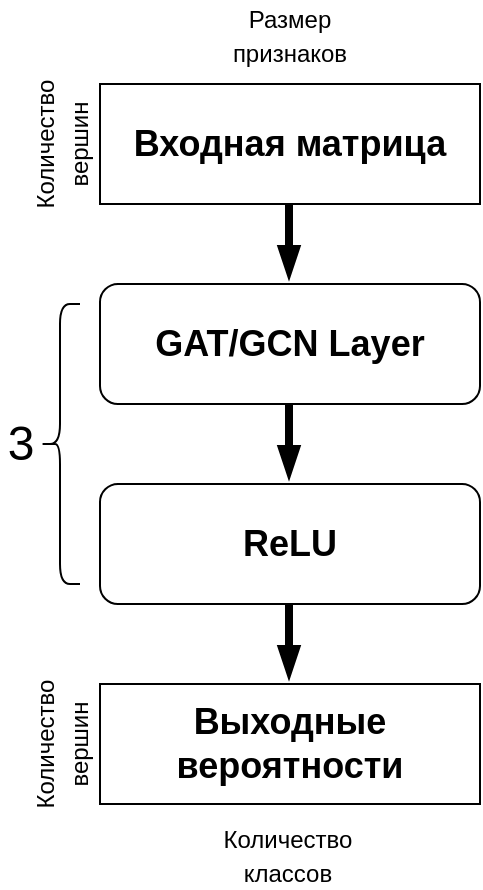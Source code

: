 <mxfile version="18.1.2" type="github">
  <diagram id="AvX04__qSgGKg3P639D8" name="Page-1">
    <mxGraphModel dx="946" dy="646" grid="1" gridSize="10" guides="1" tooltips="1" connect="1" arrows="1" fold="1" page="1" pageScale="1" pageWidth="827" pageHeight="1169" math="0" shadow="0">
      <root>
        <mxCell id="0" />
        <mxCell id="1" parent="0" />
        <mxCell id="4xD7s_jJa2JttrYRMBzY-1" value="&lt;font style=&quot;font-size: 18px;&quot;&gt;&lt;b&gt;Входная матрица&lt;/b&gt;&lt;/font&gt;" style="rounded=0;whiteSpace=wrap;html=1;" vertex="1" parent="1">
          <mxGeometry x="320" y="100" width="190" height="60" as="geometry" />
        </mxCell>
        <mxCell id="4xD7s_jJa2JttrYRMBzY-2" value="" style="endArrow=blockThin;html=1;rounded=0;endSize=6;strokeWidth=4;fillColor=#39434D;endFill=1;" edge="1" parent="1">
          <mxGeometry width="50" height="50" relative="1" as="geometry">
            <mxPoint x="414.5" y="160" as="sourcePoint" />
            <mxPoint x="414.5" y="197" as="targetPoint" />
          </mxGeometry>
        </mxCell>
        <mxCell id="4xD7s_jJa2JttrYRMBzY-3" value="&lt;b&gt;GAT/GCN Layer&lt;/b&gt;" style="rounded=1;whiteSpace=wrap;html=1;fontSize=18;" vertex="1" parent="1">
          <mxGeometry x="320" y="200" width="190" height="60" as="geometry" />
        </mxCell>
        <mxCell id="4xD7s_jJa2JttrYRMBzY-4" value="" style="endArrow=blockThin;html=1;rounded=0;endSize=6;strokeWidth=4;fillColor=#39434D;endFill=1;" edge="1" parent="1">
          <mxGeometry width="50" height="50" relative="1" as="geometry">
            <mxPoint x="414.5" y="260" as="sourcePoint" />
            <mxPoint x="414.5" y="297" as="targetPoint" />
          </mxGeometry>
        </mxCell>
        <mxCell id="4xD7s_jJa2JttrYRMBzY-5" value="&lt;b&gt;ReLU&lt;/b&gt;" style="rounded=1;whiteSpace=wrap;html=1;fontSize=18;" vertex="1" parent="1">
          <mxGeometry x="320" y="300" width="190" height="60" as="geometry" />
        </mxCell>
        <mxCell id="4xD7s_jJa2JttrYRMBzY-6" value="" style="endArrow=blockThin;html=1;rounded=0;endSize=6;strokeWidth=4;fillColor=#39434D;endFill=1;" edge="1" parent="1">
          <mxGeometry width="50" height="50" relative="1" as="geometry">
            <mxPoint x="414.5" y="360" as="sourcePoint" />
            <mxPoint x="414.5" y="397" as="targetPoint" />
          </mxGeometry>
        </mxCell>
        <mxCell id="4xD7s_jJa2JttrYRMBzY-10" value="" style="shape=curlyBracket;whiteSpace=wrap;html=1;rounded=1;fontSize=18;" vertex="1" parent="1">
          <mxGeometry x="290" y="210" width="20" height="140" as="geometry" />
        </mxCell>
        <mxCell id="4xD7s_jJa2JttrYRMBzY-11" value="&lt;span style=&quot;font-weight: normal;&quot;&gt;3&lt;/span&gt;" style="text;strokeColor=none;fillColor=none;html=1;fontSize=24;fontStyle=1;verticalAlign=middle;align=center;" vertex="1" parent="1">
          <mxGeometry x="270" y="260" width="20" height="40" as="geometry" />
        </mxCell>
        <mxCell id="4xD7s_jJa2JttrYRMBzY-12" value="&lt;font style=&quot;font-size: 12px;&quot;&gt;Количество&lt;br&gt;вершин&lt;/font&gt;" style="text;html=1;strokeColor=none;fillColor=none;align=center;verticalAlign=middle;whiteSpace=wrap;rounded=0;fontSize=14;rotation=-90;" vertex="1" parent="1">
          <mxGeometry x="260" y="115" width="80" height="30" as="geometry" />
        </mxCell>
        <mxCell id="4xD7s_jJa2JttrYRMBzY-13" value="&lt;span style=&quot;font-size: 12px;&quot;&gt;Размер признаков&lt;/span&gt;" style="text;html=1;strokeColor=none;fillColor=none;align=center;verticalAlign=middle;whiteSpace=wrap;rounded=0;fontSize=14;rotation=0;" vertex="1" parent="1">
          <mxGeometry x="375" y="60" width="80" height="30" as="geometry" />
        </mxCell>
        <mxCell id="4xD7s_jJa2JttrYRMBzY-14" value="&lt;span style=&quot;font-size: 18px;&quot;&gt;&lt;b&gt;Выходные вероятности&lt;/b&gt;&lt;/span&gt;" style="rounded=0;whiteSpace=wrap;html=1;" vertex="1" parent="1">
          <mxGeometry x="320" y="400" width="190" height="60" as="geometry" />
        </mxCell>
        <mxCell id="4xD7s_jJa2JttrYRMBzY-15" value="&lt;font style=&quot;font-size: 12px;&quot;&gt;Количество&lt;br&gt;вершин&lt;/font&gt;" style="text;html=1;strokeColor=none;fillColor=none;align=center;verticalAlign=middle;whiteSpace=wrap;rounded=0;fontSize=14;rotation=-90;" vertex="1" parent="1">
          <mxGeometry x="260" y="415" width="80" height="30" as="geometry" />
        </mxCell>
        <mxCell id="4xD7s_jJa2JttrYRMBzY-16" value="&lt;span style=&quot;font-size: 12px;&quot;&gt;Количество&lt;br&gt;классов&lt;br&gt;&lt;/span&gt;" style="text;html=1;strokeColor=none;fillColor=none;align=center;verticalAlign=middle;whiteSpace=wrap;rounded=0;fontSize=14;rotation=0;" vertex="1" parent="1">
          <mxGeometry x="374" y="470" width="80" height="30" as="geometry" />
        </mxCell>
      </root>
    </mxGraphModel>
  </diagram>
</mxfile>
